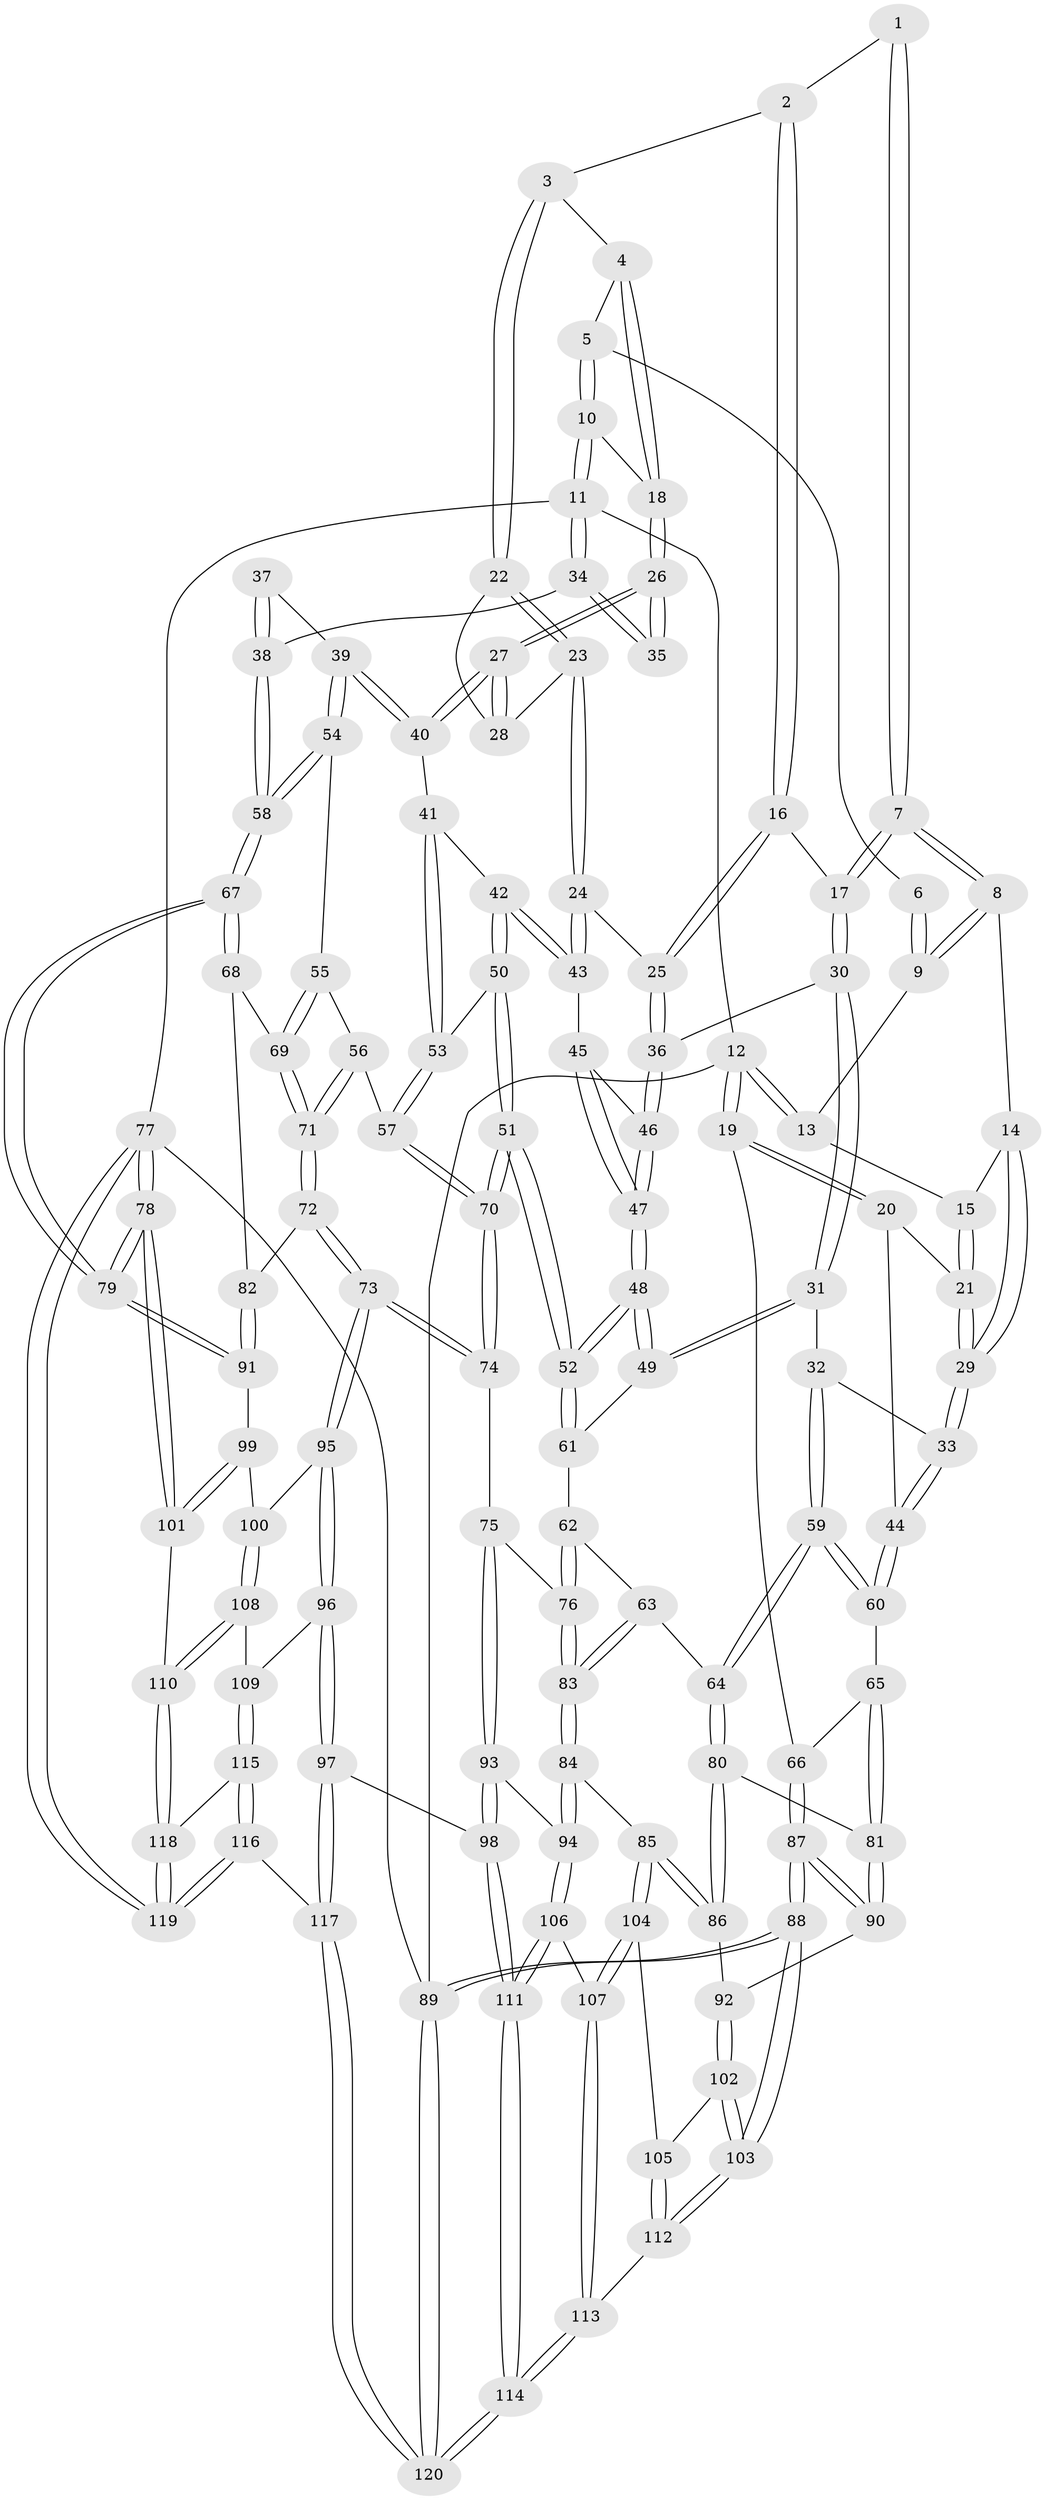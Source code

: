 // coarse degree distribution, {3: 0.1388888888888889, 4: 0.375, 2: 0.041666666666666664, 5: 0.375, 6: 0.05555555555555555, 7: 0.013888888888888888}
// Generated by graph-tools (version 1.1) at 2025/52/02/27/25 19:52:44]
// undirected, 120 vertices, 297 edges
graph export_dot {
graph [start="1"]
  node [color=gray90,style=filled];
  1 [pos="+0.5672404260162819+0"];
  2 [pos="+0.614157055824043+0.05856413755382835"];
  3 [pos="+0.7389515248131275+0.05079599335557206"];
  4 [pos="+0.7539581462907747+0.03296196680623825"];
  5 [pos="+0.8351907968874354+0"];
  6 [pos="+0.5336445274821197+0"];
  7 [pos="+0.48613913946197507+0.13110372822867275"];
  8 [pos="+0.47748224623266405+0.12799607890256234"];
  9 [pos="+0.30084451142775964+0"];
  10 [pos="+1+0"];
  11 [pos="+1+0"];
  12 [pos="+0+0"];
  13 [pos="+0.24638098982815212+0"];
  14 [pos="+0.41314652058489953+0.15193022152154087"];
  15 [pos="+0.24612074599078076+0"];
  16 [pos="+0.5809873984559167+0.13886045705603486"];
  17 [pos="+0.48735781131380423+0.1319838404106918"];
  18 [pos="+0.8715399778609384+0.1357377852750106"];
  19 [pos="+0+0.1926491824758132"];
  20 [pos="+0.1711980273845433+0.1834157726614639"];
  21 [pos="+0.22441342741611167+0.1414599510427744"];
  22 [pos="+0.7321565806775652+0.08773000859831485"];
  23 [pos="+0.6827537849470168+0.17959335381735608"];
  24 [pos="+0.6555857996741635+0.2045643597054199"];
  25 [pos="+0.6308984078063627+0.1927612582775551"];
  26 [pos="+0.8725604550288649+0.17021194084200514"];
  27 [pos="+0.8512099451194969+0.2049157209194145"];
  28 [pos="+0.8133516133903641+0.1869799340639164"];
  29 [pos="+0.334376825308657+0.21591420861128494"];
  30 [pos="+0.48961722947348796+0.258433648309713"];
  31 [pos="+0.40028739794610846+0.3100151323377333"];
  32 [pos="+0.3765674383520881+0.3022530761897104"];
  33 [pos="+0.3345847640416898+0.2165898674748161"];
  34 [pos="+1+0.16016491081504022"];
  35 [pos="+0.9171062752718834+0.17142247341181172"];
  36 [pos="+0.5199829696207815+0.2689705333168726"];
  37 [pos="+0.9534847113918413+0.22854260066106358"];
  38 [pos="+1+0.1887773363938453"];
  39 [pos="+0.8476911546715228+0.26994766456973174"];
  40 [pos="+0.8476273917586389+0.2698896441662925"];
  41 [pos="+0.7904338289064794+0.28792916114806694"];
  42 [pos="+0.7120558844744962+0.2758958579125176"];
  43 [pos="+0.6675580287490729+0.2397998420890093"];
  44 [pos="+0.18218104304117239+0.3564686004576839"];
  45 [pos="+0.633491558323514+0.2822357984385316"];
  46 [pos="+0.5317068664721208+0.28577581165920585"];
  47 [pos="+0.5744882709159306+0.4108626732284427"];
  48 [pos="+0.5740191498389883+0.4194703937211077"];
  49 [pos="+0.4147006381870239+0.33169434799965053"];
  50 [pos="+0.6768967697901376+0.4204855490086516"];
  51 [pos="+0.6189265154096792+0.4799592723947305"];
  52 [pos="+0.5807772118119777+0.4375752580588943"];
  53 [pos="+0.7636270608551208+0.39043002869559634"];
  54 [pos="+0.9248534894528223+0.3556643457047968"];
  55 [pos="+0.9069538075110168+0.400141811147308"];
  56 [pos="+0.8472448291316879+0.4434145709832182"];
  57 [pos="+0.846869596450938+0.44335294259922486"];
  58 [pos="+1+0.2792910107966763"];
  59 [pos="+0.22594220294234732+0.44400248899112665"];
  60 [pos="+0.17703510713498508+0.41349713537549676"];
  61 [pos="+0.414937689210226+0.4623967199724359"];
  62 [pos="+0.41182591440460575+0.46552780700151"];
  63 [pos="+0.2433617296963528+0.4749233143590812"];
  64 [pos="+0.24202456117515764+0.4740583749992919"];
  65 [pos="+0.03887562331355036+0.4176041603405455"];
  66 [pos="+0+0.3972772809625359"];
  67 [pos="+1+0.5570146975459398"];
  68 [pos="+1+0.5128750212779402"];
  69 [pos="+0.9591295456813356+0.4894968328894599"];
  70 [pos="+0.6278849399845896+0.5214299080913216"];
  71 [pos="+0.8405897257792158+0.616160912814329"];
  72 [pos="+0.8404480452985156+0.6166533660461748"];
  73 [pos="+0.7813206722300834+0.6570697263888877"];
  74 [pos="+0.6282413471082143+0.5588133449251113"];
  75 [pos="+0.6083705741440227+0.5738984123988676"];
  76 [pos="+0.43881682612274037+0.5642669221066633"];
  77 [pos="+1+1"];
  78 [pos="+1+1"];
  79 [pos="+1+0.6569632446072676"];
  80 [pos="+0.1455295918122492+0.6347812596777556"];
  81 [pos="+0.12334613904087519+0.6321814388111597"];
  82 [pos="+0.9033248596557789+0.6236982857358109"];
  83 [pos="+0.3489718440131022+0.6343026860626673"];
  84 [pos="+0.347111401326669+0.6911545542419342"];
  85 [pos="+0.19463796454982762+0.7096764631042252"];
  86 [pos="+0.1915104260407256+0.7075267663637741"];
  87 [pos="+0+0.6347572110931963"];
  88 [pos="+0+1"];
  89 [pos="+0+1"];
  90 [pos="+0+0.6545217661663898"];
  91 [pos="+1+0.6644248437103384"];
  92 [pos="+0.09004935249114726+0.7563107538829891"];
  93 [pos="+0.5117061089442523+0.7494121818938115"];
  94 [pos="+0.3744253082204807+0.7272040320962725"];
  95 [pos="+0.7832950994024439+0.6892113272076682"];
  96 [pos="+0.6748856431682204+0.8236001114648851"];
  97 [pos="+0.5811279213647604+0.8338029206464196"];
  98 [pos="+0.5472652099612884+0.8125985205077427"];
  99 [pos="+0.9378465759067529+0.7540344359427497"];
  100 [pos="+0.812218763102019+0.7240693228968856"];
  101 [pos="+0.9805480086097572+0.8546472506036007"];
  102 [pos="+0.08788440484475306+0.7697912532916819"];
  103 [pos="+0+0.9897755029639285"];
  104 [pos="+0.19230269358309854+0.7796713643128765"];
  105 [pos="+0.1744970937046999+0.8236930124932721"];
  106 [pos="+0.34627172903860914+0.8032599377767574"];
  107 [pos="+0.30224900601862015+0.830088232374494"];
  108 [pos="+0.8556058424038365+0.8480099184344905"];
  109 [pos="+0.6869914126060183+0.8394715311885166"];
  110 [pos="+0.8560413192720274+0.8489885246634651"];
  111 [pos="+0.40793534964524236+0.9506590561683974"];
  112 [pos="+0.16632556680079913+0.8653527670082228"];
  113 [pos="+0.2543712653461964+0.8902898222398371"];
  114 [pos="+0.361795389335077+1"];
  115 [pos="+0.7294029105593128+0.9044708708530648"];
  116 [pos="+0.6127551671566537+1"];
  117 [pos="+0.5997034390240693+1"];
  118 [pos="+0.8243057088826917+0.9155218733153548"];
  119 [pos="+0.9866779117581831+1"];
  120 [pos="+0.362366116357568+1"];
  1 -- 2;
  1 -- 7;
  1 -- 7;
  2 -- 3;
  2 -- 16;
  2 -- 16;
  3 -- 4;
  3 -- 22;
  3 -- 22;
  4 -- 5;
  4 -- 18;
  4 -- 18;
  5 -- 6;
  5 -- 10;
  5 -- 10;
  6 -- 9;
  6 -- 9;
  7 -- 8;
  7 -- 8;
  7 -- 17;
  7 -- 17;
  8 -- 9;
  8 -- 9;
  8 -- 14;
  9 -- 13;
  10 -- 11;
  10 -- 11;
  10 -- 18;
  11 -- 12;
  11 -- 34;
  11 -- 34;
  11 -- 77;
  12 -- 13;
  12 -- 13;
  12 -- 19;
  12 -- 19;
  12 -- 89;
  13 -- 15;
  14 -- 15;
  14 -- 29;
  14 -- 29;
  15 -- 21;
  15 -- 21;
  16 -- 17;
  16 -- 25;
  16 -- 25;
  17 -- 30;
  17 -- 30;
  18 -- 26;
  18 -- 26;
  19 -- 20;
  19 -- 20;
  19 -- 66;
  20 -- 21;
  20 -- 44;
  21 -- 29;
  21 -- 29;
  22 -- 23;
  22 -- 23;
  22 -- 28;
  23 -- 24;
  23 -- 24;
  23 -- 28;
  24 -- 25;
  24 -- 43;
  24 -- 43;
  25 -- 36;
  25 -- 36;
  26 -- 27;
  26 -- 27;
  26 -- 35;
  26 -- 35;
  27 -- 28;
  27 -- 28;
  27 -- 40;
  27 -- 40;
  29 -- 33;
  29 -- 33;
  30 -- 31;
  30 -- 31;
  30 -- 36;
  31 -- 32;
  31 -- 49;
  31 -- 49;
  32 -- 33;
  32 -- 59;
  32 -- 59;
  33 -- 44;
  33 -- 44;
  34 -- 35;
  34 -- 35;
  34 -- 38;
  36 -- 46;
  36 -- 46;
  37 -- 38;
  37 -- 38;
  37 -- 39;
  38 -- 58;
  38 -- 58;
  39 -- 40;
  39 -- 40;
  39 -- 54;
  39 -- 54;
  40 -- 41;
  41 -- 42;
  41 -- 53;
  41 -- 53;
  42 -- 43;
  42 -- 43;
  42 -- 50;
  42 -- 50;
  43 -- 45;
  44 -- 60;
  44 -- 60;
  45 -- 46;
  45 -- 47;
  45 -- 47;
  46 -- 47;
  46 -- 47;
  47 -- 48;
  47 -- 48;
  48 -- 49;
  48 -- 49;
  48 -- 52;
  48 -- 52;
  49 -- 61;
  50 -- 51;
  50 -- 51;
  50 -- 53;
  51 -- 52;
  51 -- 52;
  51 -- 70;
  51 -- 70;
  52 -- 61;
  52 -- 61;
  53 -- 57;
  53 -- 57;
  54 -- 55;
  54 -- 58;
  54 -- 58;
  55 -- 56;
  55 -- 69;
  55 -- 69;
  56 -- 57;
  56 -- 71;
  56 -- 71;
  57 -- 70;
  57 -- 70;
  58 -- 67;
  58 -- 67;
  59 -- 60;
  59 -- 60;
  59 -- 64;
  59 -- 64;
  60 -- 65;
  61 -- 62;
  62 -- 63;
  62 -- 76;
  62 -- 76;
  63 -- 64;
  63 -- 83;
  63 -- 83;
  64 -- 80;
  64 -- 80;
  65 -- 66;
  65 -- 81;
  65 -- 81;
  66 -- 87;
  66 -- 87;
  67 -- 68;
  67 -- 68;
  67 -- 79;
  67 -- 79;
  68 -- 69;
  68 -- 82;
  69 -- 71;
  69 -- 71;
  70 -- 74;
  70 -- 74;
  71 -- 72;
  71 -- 72;
  72 -- 73;
  72 -- 73;
  72 -- 82;
  73 -- 74;
  73 -- 74;
  73 -- 95;
  73 -- 95;
  74 -- 75;
  75 -- 76;
  75 -- 93;
  75 -- 93;
  76 -- 83;
  76 -- 83;
  77 -- 78;
  77 -- 78;
  77 -- 119;
  77 -- 119;
  77 -- 89;
  78 -- 79;
  78 -- 79;
  78 -- 101;
  78 -- 101;
  79 -- 91;
  79 -- 91;
  80 -- 81;
  80 -- 86;
  80 -- 86;
  81 -- 90;
  81 -- 90;
  82 -- 91;
  82 -- 91;
  83 -- 84;
  83 -- 84;
  84 -- 85;
  84 -- 94;
  84 -- 94;
  85 -- 86;
  85 -- 86;
  85 -- 104;
  85 -- 104;
  86 -- 92;
  87 -- 88;
  87 -- 88;
  87 -- 90;
  87 -- 90;
  88 -- 89;
  88 -- 89;
  88 -- 103;
  88 -- 103;
  89 -- 120;
  89 -- 120;
  90 -- 92;
  91 -- 99;
  92 -- 102;
  92 -- 102;
  93 -- 94;
  93 -- 98;
  93 -- 98;
  94 -- 106;
  94 -- 106;
  95 -- 96;
  95 -- 96;
  95 -- 100;
  96 -- 97;
  96 -- 97;
  96 -- 109;
  97 -- 98;
  97 -- 117;
  97 -- 117;
  98 -- 111;
  98 -- 111;
  99 -- 100;
  99 -- 101;
  99 -- 101;
  100 -- 108;
  100 -- 108;
  101 -- 110;
  102 -- 103;
  102 -- 103;
  102 -- 105;
  103 -- 112;
  103 -- 112;
  104 -- 105;
  104 -- 107;
  104 -- 107;
  105 -- 112;
  105 -- 112;
  106 -- 107;
  106 -- 111;
  106 -- 111;
  107 -- 113;
  107 -- 113;
  108 -- 109;
  108 -- 110;
  108 -- 110;
  109 -- 115;
  109 -- 115;
  110 -- 118;
  110 -- 118;
  111 -- 114;
  111 -- 114;
  112 -- 113;
  113 -- 114;
  113 -- 114;
  114 -- 120;
  114 -- 120;
  115 -- 116;
  115 -- 116;
  115 -- 118;
  116 -- 117;
  116 -- 119;
  116 -- 119;
  117 -- 120;
  117 -- 120;
  118 -- 119;
  118 -- 119;
}
